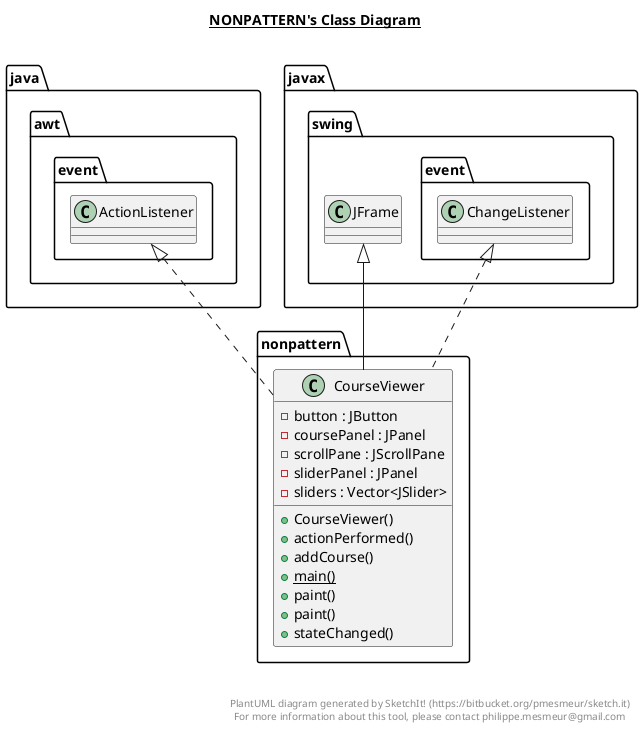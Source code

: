 @startuml

title __NONPATTERN's Class Diagram__\n

  namespace nonpattern {
    class nonpattern.CourseViewer {
        - button : JButton
        - coursePanel : JPanel
        - scrollPane : JScrollPane
        - sliderPanel : JPanel
        - sliders : Vector<JSlider>
        + CourseViewer()
        + actionPerformed()
        + addCourse()
        {static} + main()
        + paint()
        + paint()
        + stateChanged()
    }
  }
  

  nonpattern.CourseViewer .up.|> java.awt.event.ActionListener
  nonpattern.CourseViewer .up.|> javax.swing.event.ChangeListener
  nonpattern.CourseViewer -up-|> javax.swing.JFrame


right footer


PlantUML diagram generated by SketchIt! (https://bitbucket.org/pmesmeur/sketch.it)
For more information about this tool, please contact philippe.mesmeur@gmail.com
endfooter

@enduml
